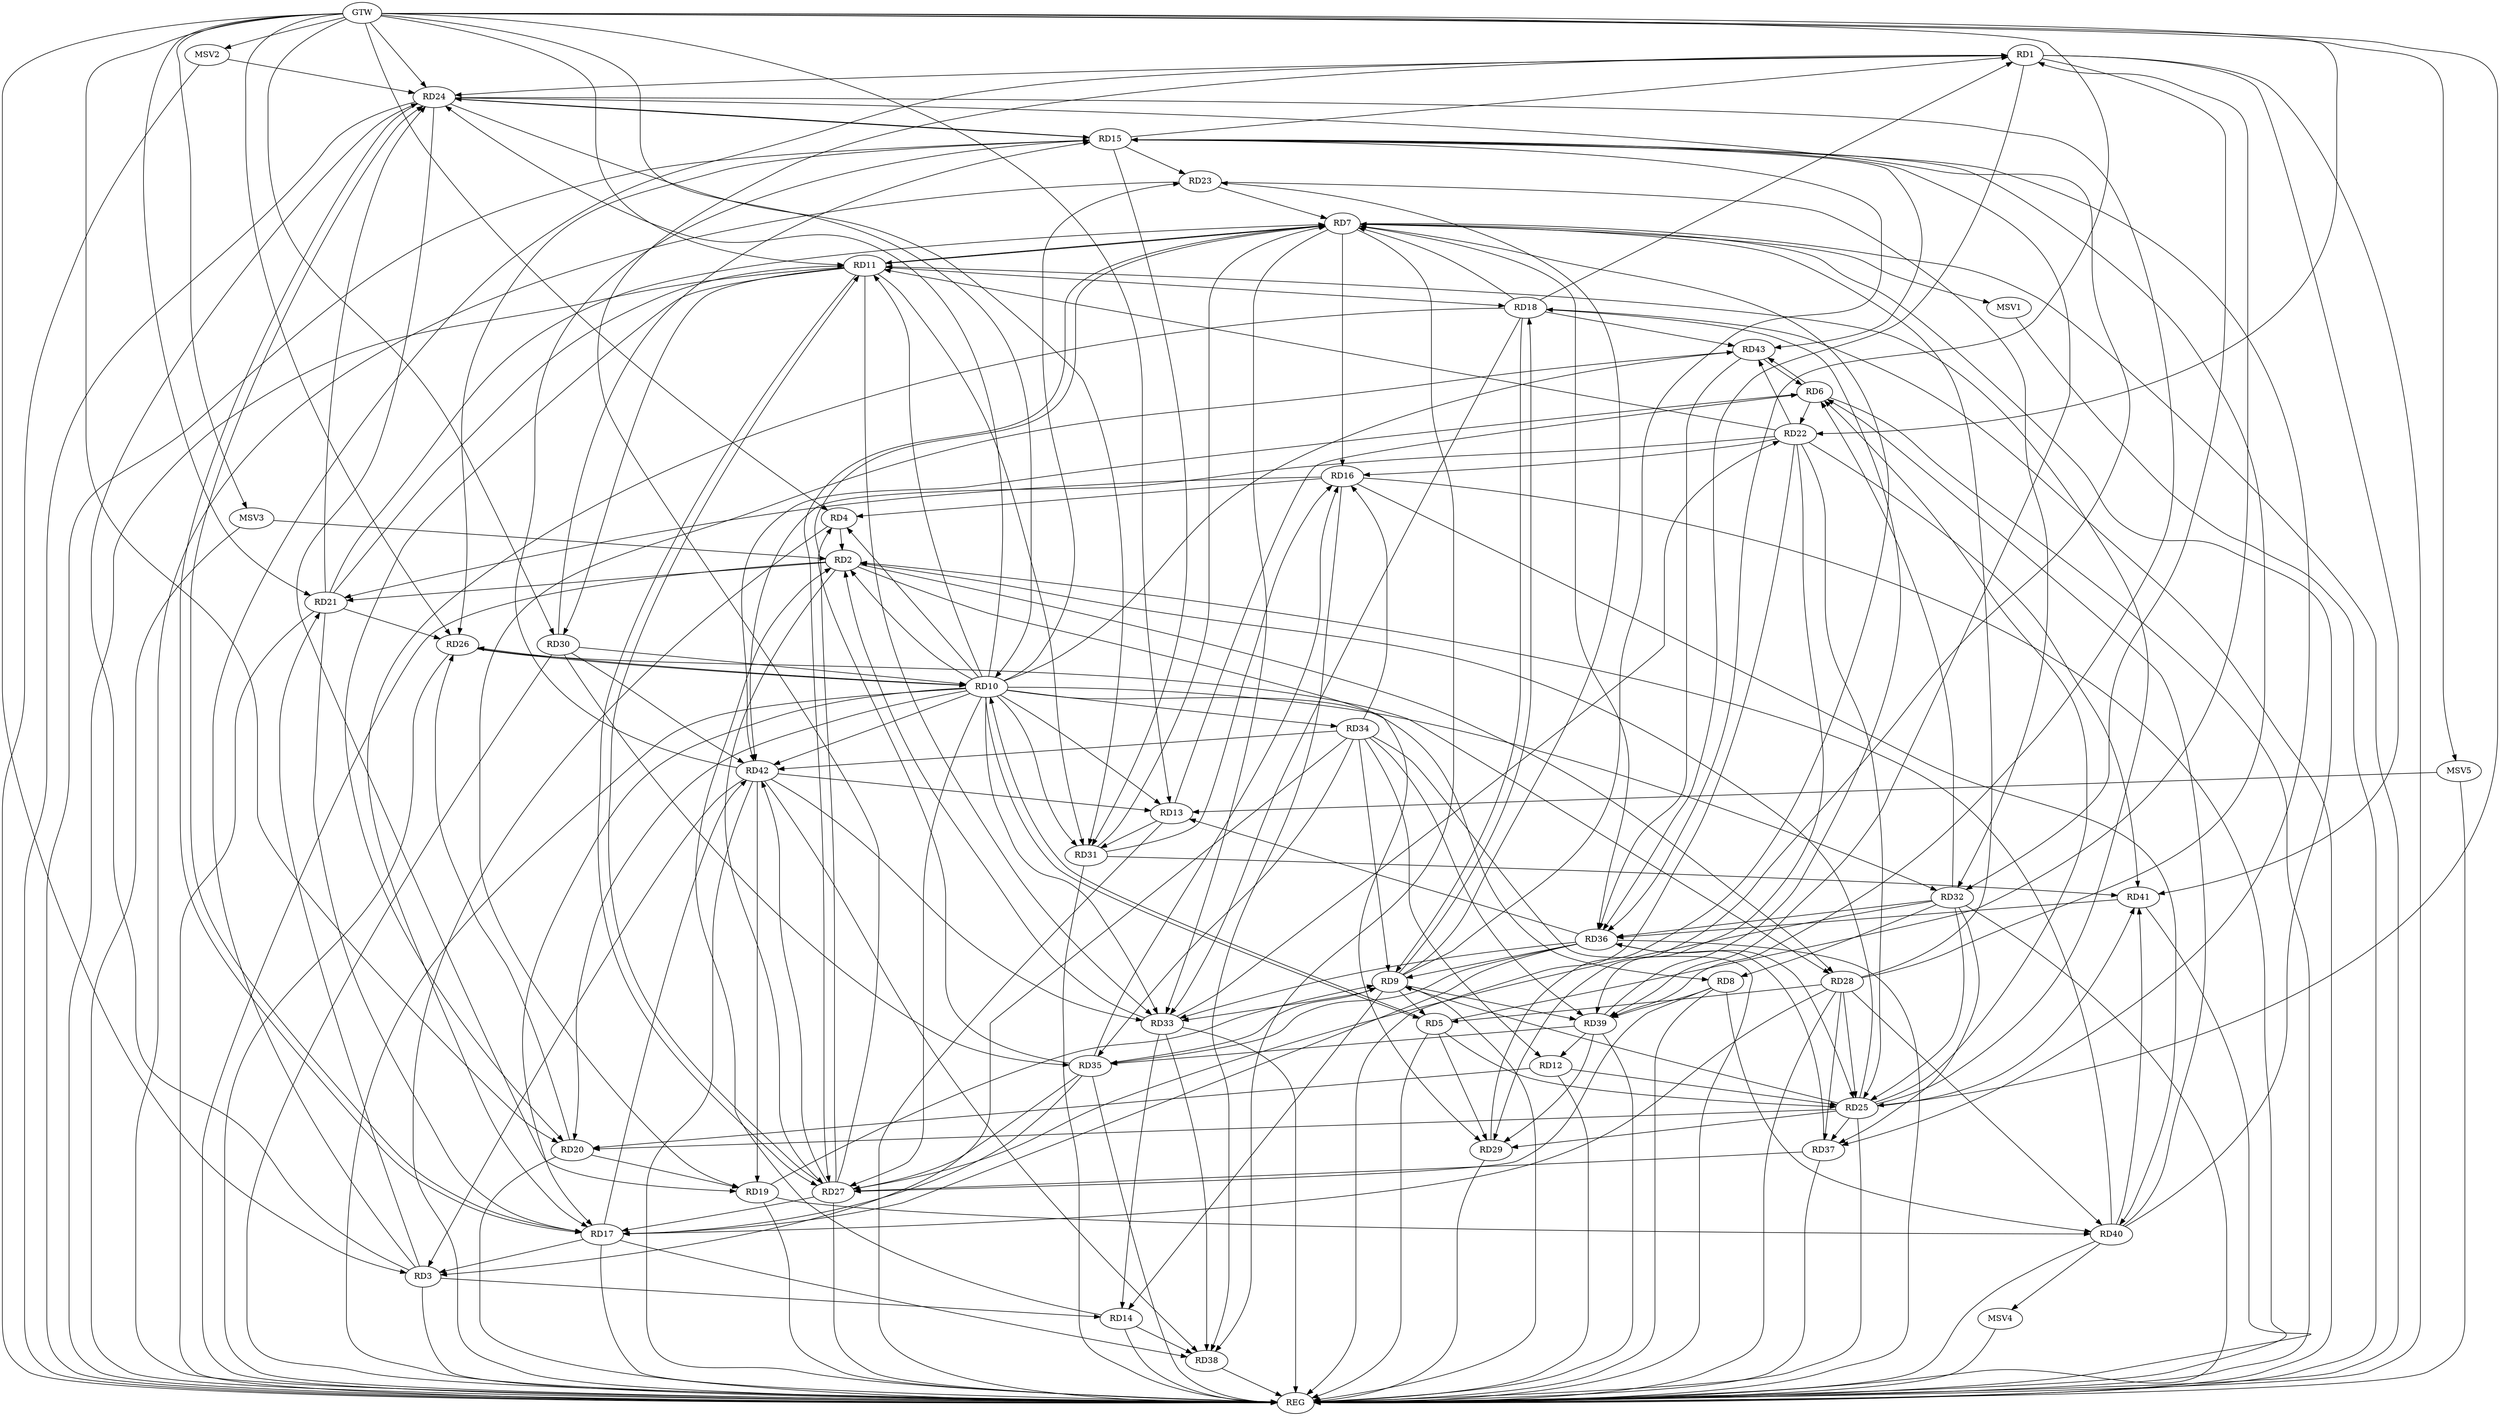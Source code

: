 strict digraph G {
  RD1 [ label="RD1" ];
  RD2 [ label="RD2" ];
  RD3 [ label="RD3" ];
  RD4 [ label="RD4" ];
  RD5 [ label="RD5" ];
  RD6 [ label="RD6" ];
  RD7 [ label="RD7" ];
  RD8 [ label="RD8" ];
  RD9 [ label="RD9" ];
  RD10 [ label="RD10" ];
  RD11 [ label="RD11" ];
  RD12 [ label="RD12" ];
  RD13 [ label="RD13" ];
  RD14 [ label="RD14" ];
  RD15 [ label="RD15" ];
  RD16 [ label="RD16" ];
  RD17 [ label="RD17" ];
  RD18 [ label="RD18" ];
  RD19 [ label="RD19" ];
  RD20 [ label="RD20" ];
  RD21 [ label="RD21" ];
  RD22 [ label="RD22" ];
  RD23 [ label="RD23" ];
  RD24 [ label="RD24" ];
  RD25 [ label="RD25" ];
  RD26 [ label="RD26" ];
  RD27 [ label="RD27" ];
  RD28 [ label="RD28" ];
  RD29 [ label="RD29" ];
  RD30 [ label="RD30" ];
  RD31 [ label="RD31" ];
  RD32 [ label="RD32" ];
  RD33 [ label="RD33" ];
  RD34 [ label="RD34" ];
  RD35 [ label="RD35" ];
  RD36 [ label="RD36" ];
  RD37 [ label="RD37" ];
  RD38 [ label="RD38" ];
  RD39 [ label="RD39" ];
  RD40 [ label="RD40" ];
  RD41 [ label="RD41" ];
  RD42 [ label="RD42" ];
  RD43 [ label="RD43" ];
  GTW [ label="GTW" ];
  REG [ label="REG" ];
  MSV1 [ label="MSV1" ];
  MSV2 [ label="MSV2" ];
  MSV3 [ label="MSV3" ];
  MSV4 [ label="MSV4" ];
  MSV5 [ label="MSV5" ];
  RD3 -> RD1;
  RD5 -> RD1;
  RD15 -> RD1;
  RD18 -> RD1;
  RD1 -> RD24;
  RD27 -> RD1;
  RD1 -> RD32;
  RD1 -> RD36;
  RD1 -> RD41;
  RD4 -> RD2;
  RD10 -> RD2;
  RD14 -> RD2;
  RD2 -> RD21;
  RD25 -> RD2;
  RD2 -> RD27;
  RD2 -> RD28;
  RD2 -> RD29;
  RD33 -> RD2;
  RD40 -> RD2;
  RD3 -> RD14;
  RD17 -> RD3;
  RD3 -> RD21;
  RD3 -> RD24;
  RD34 -> RD3;
  RD42 -> RD3;
  RD10 -> RD4;
  RD16 -> RD4;
  RD35 -> RD4;
  RD9 -> RD5;
  RD5 -> RD10;
  RD10 -> RD5;
  RD5 -> RD25;
  RD28 -> RD5;
  RD5 -> RD29;
  RD13 -> RD6;
  RD6 -> RD22;
  RD25 -> RD6;
  RD32 -> RD6;
  RD40 -> RD6;
  RD6 -> RD42;
  RD6 -> RD43;
  RD43 -> RD6;
  RD7 -> RD11;
  RD11 -> RD7;
  RD7 -> RD16;
  RD18 -> RD7;
  RD21 -> RD7;
  RD23 -> RD7;
  RD7 -> RD27;
  RD27 -> RD7;
  RD28 -> RD7;
  RD29 -> RD7;
  RD31 -> RD7;
  RD7 -> RD33;
  RD7 -> RD36;
  RD7 -> RD38;
  RD40 -> RD7;
  RD8 -> RD27;
  RD32 -> RD8;
  RD8 -> RD39;
  RD8 -> RD40;
  RD9 -> RD14;
  RD9 -> RD15;
  RD9 -> RD18;
  RD18 -> RD9;
  RD19 -> RD9;
  RD9 -> RD23;
  RD25 -> RD9;
  RD9 -> RD33;
  RD34 -> RD9;
  RD35 -> RD9;
  RD36 -> RD9;
  RD9 -> RD39;
  RD10 -> RD11;
  RD10 -> RD13;
  RD10 -> RD17;
  RD26 -> RD10;
  RD30 -> RD10;
  RD10 -> RD31;
  RD10 -> RD33;
  RD10 -> RD34;
  RD11 -> RD18;
  RD11 -> RD20;
  RD21 -> RD11;
  RD22 -> RD11;
  RD25 -> RD11;
  RD11 -> RD27;
  RD27 -> RD11;
  RD11 -> RD30;
  RD11 -> RD31;
  RD11 -> RD33;
  RD12 -> RD20;
  RD12 -> RD25;
  RD34 -> RD12;
  RD39 -> RD12;
  RD13 -> RD31;
  RD36 -> RD13;
  RD42 -> RD13;
  RD33 -> RD14;
  RD14 -> RD38;
  RD15 -> RD23;
  RD15 -> RD24;
  RD24 -> RD15;
  RD15 -> RD26;
  RD28 -> RD15;
  RD30 -> RD15;
  RD15 -> RD31;
  RD15 -> RD37;
  RD15 -> RD39;
  RD42 -> RD15;
  RD15 -> RD43;
  RD16 -> RD21;
  RD22 -> RD16;
  RD31 -> RD16;
  RD34 -> RD16;
  RD35 -> RD16;
  RD16 -> RD38;
  RD16 -> RD40;
  RD18 -> RD17;
  RD21 -> RD17;
  RD17 -> RD24;
  RD24 -> RD17;
  RD27 -> RD17;
  RD28 -> RD17;
  RD35 -> RD17;
  RD36 -> RD17;
  RD17 -> RD38;
  RD17 -> RD42;
  RD18 -> RD33;
  RD39 -> RD18;
  RD18 -> RD43;
  RD20 -> RD19;
  RD24 -> RD19;
  RD19 -> RD40;
  RD42 -> RD19;
  RD43 -> RD19;
  RD25 -> RD20;
  RD20 -> RD26;
  RD21 -> RD24;
  RD21 -> RD26;
  RD22 -> RD25;
  RD33 -> RD22;
  RD22 -> RD39;
  RD22 -> RD41;
  RD22 -> RD42;
  RD22 -> RD43;
  RD23 -> RD32;
  RD24 -> RD29;
  RD24 -> RD31;
  RD24 -> RD39;
  RD28 -> RD25;
  RD25 -> RD29;
  RD32 -> RD25;
  RD36 -> RD25;
  RD25 -> RD37;
  RD25 -> RD41;
  RD26 -> RD28;
  RD32 -> RD27;
  RD35 -> RD27;
  RD37 -> RD27;
  RD27 -> RD42;
  RD28 -> RD37;
  RD28 -> RD40;
  RD39 -> RD29;
  RD30 -> RD35;
  RD30 -> RD42;
  RD31 -> RD41;
  RD32 -> RD36;
  RD32 -> RD37;
  RD36 -> RD33;
  RD33 -> RD38;
  RD42 -> RD33;
  RD34 -> RD35;
  RD34 -> RD39;
  RD34 -> RD42;
  RD36 -> RD35;
  RD39 -> RD35;
  RD37 -> RD36;
  RD41 -> RD36;
  RD43 -> RD36;
  RD42 -> RD38;
  RD40 -> RD41;
  GTW -> RD25;
  GTW -> RD22;
  GTW -> RD10;
  GTW -> RD26;
  GTW -> RD11;
  GTW -> RD30;
  GTW -> RD3;
  GTW -> RD4;
  GTW -> RD13;
  GTW -> RD20;
  GTW -> RD21;
  GTW -> RD36;
  GTW -> RD24;
  RD1 -> REG;
  RD2 -> REG;
  RD3 -> REG;
  RD4 -> REG;
  RD5 -> REG;
  RD6 -> REG;
  RD7 -> REG;
  RD8 -> REG;
  RD9 -> REG;
  RD10 -> REG;
  RD11 -> REG;
  RD12 -> REG;
  RD13 -> REG;
  RD14 -> REG;
  RD15 -> REG;
  RD16 -> REG;
  RD17 -> REG;
  RD18 -> REG;
  RD19 -> REG;
  RD20 -> REG;
  RD21 -> REG;
  RD22 -> REG;
  RD23 -> REG;
  RD24 -> REG;
  RD25 -> REG;
  RD26 -> REG;
  RD27 -> REG;
  RD28 -> REG;
  RD29 -> REG;
  RD30 -> REG;
  RD31 -> REG;
  RD32 -> REG;
  RD33 -> REG;
  RD34 -> REG;
  RD35 -> REG;
  RD36 -> REG;
  RD37 -> REG;
  RD38 -> REG;
  RD39 -> REG;
  RD40 -> REG;
  RD41 -> REG;
  RD42 -> REG;
  RD10 -> RD32;
  RD10 -> RD27;
  RD10 -> RD8;
  RD10 -> RD20;
  RD10 -> RD43;
  RD10 -> RD23;
  RD10 -> RD42;
  RD10 -> RD26;
  RD10 -> RD24;
  RD7 -> MSV1;
  MSV1 -> REG;
  MSV2 -> RD24;
  GTW -> MSV2;
  MSV2 -> REG;
  MSV3 -> RD2;
  GTW -> MSV3;
  MSV3 -> REG;
  RD40 -> MSV4;
  MSV4 -> REG;
  MSV5 -> RD13;
  GTW -> MSV5;
  MSV5 -> REG;
}
